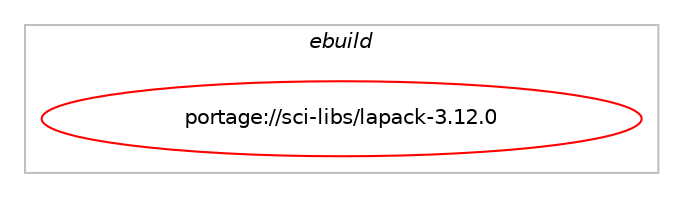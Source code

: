 digraph prolog {

# *************
# Graph options
# *************

newrank=true;
concentrate=true;
compound=true;
graph [rankdir=LR,fontname=Helvetica,fontsize=10,ranksep=1.5];#, ranksep=2.5, nodesep=0.2];
edge  [arrowhead=vee];
node  [fontname=Helvetica,fontsize=10];

# **********
# The ebuild
# **********

subgraph cluster_leftcol {
color=gray;
label=<<i>ebuild</i>>;
id [label="portage://sci-libs/lapack-3.12.0", color=red, width=4, href="../sci-libs/lapack-3.12.0.svg"];
}

# ****************
# The dependencies
# ****************

subgraph cluster_midcol {
color=gray;
label=<<i>dependencies</i>>;
subgraph cluster_compile {
fillcolor="#eeeeee";
style=filled;
label=<<i>compile</i>>;
# *** BEGIN UNKNOWN DEPENDENCY TYPE (TODO) ***
# id -> equal(use_conditional_group(positive,doc,portage://sci-libs/lapack-3.12.0,[package_dependency(portage://sci-libs/lapack-3.12.0,install,no,app-doc,blas-docs,none,[,,],[],[])]))
# *** END UNKNOWN DEPENDENCY TYPE (TODO) ***

# *** BEGIN UNKNOWN DEPENDENCY TYPE (TODO) ***
# id -> equal(use_conditional_group(positive,eselect-ldso,portage://sci-libs/lapack-3.12.0,[package_dependency(portage://sci-libs/lapack-3.12.0,install,no,app-eselect,eselect-blas,greaterequal,[0.2,,,0.2],[],[]),package_dependency(portage://sci-libs/lapack-3.12.0,install,no,app-eselect,eselect-lapack,greaterequal,[0.2,,,0.2],[],[])]))
# *** END UNKNOWN DEPENDENCY TYPE (TODO) ***

# *** BEGIN UNKNOWN DEPENDENCY TYPE (TODO) ***
# id -> equal(package_dependency(portage://sci-libs/lapack-3.12.0,install,no,virtual,fortran,none,[,,],[],[]))
# *** END UNKNOWN DEPENDENCY TYPE (TODO) ***

# *** BEGIN UNKNOWN DEPENDENCY TYPE (TODO) ***
# id -> equal(package_dependency(portage://sci-libs/lapack-3.12.0,install,weak,app-eselect,eselect-cblas,none,[,,],[],[]))
# *** END UNKNOWN DEPENDENCY TYPE (TODO) ***

}
subgraph cluster_compileandrun {
fillcolor="#eeeeee";
style=filled;
label=<<i>compile and run</i>>;
}
subgraph cluster_run {
fillcolor="#eeeeee";
style=filled;
label=<<i>run</i>>;
# *** BEGIN UNKNOWN DEPENDENCY TYPE (TODO) ***
# id -> equal(use_conditional_group(positive,doc,portage://sci-libs/lapack-3.12.0,[package_dependency(portage://sci-libs/lapack-3.12.0,run,no,app-doc,blas-docs,none,[,,],[],[])]))
# *** END UNKNOWN DEPENDENCY TYPE (TODO) ***

# *** BEGIN UNKNOWN DEPENDENCY TYPE (TODO) ***
# id -> equal(use_conditional_group(positive,eselect-ldso,portage://sci-libs/lapack-3.12.0,[package_dependency(portage://sci-libs/lapack-3.12.0,run,no,app-eselect,eselect-blas,greaterequal,[0.2,,,0.2],[],[]),package_dependency(portage://sci-libs/lapack-3.12.0,run,no,app-eselect,eselect-lapack,greaterequal,[0.2,,,0.2],[],[])]))
# *** END UNKNOWN DEPENDENCY TYPE (TODO) ***

# *** BEGIN UNKNOWN DEPENDENCY TYPE (TODO) ***
# id -> equal(package_dependency(portage://sci-libs/lapack-3.12.0,run,no,virtual,fortran,none,[,,],[],[]))
# *** END UNKNOWN DEPENDENCY TYPE (TODO) ***

# *** BEGIN UNKNOWN DEPENDENCY TYPE (TODO) ***
# id -> equal(package_dependency(portage://sci-libs/lapack-3.12.0,run,weak,app-eselect,eselect-cblas,none,[,,],[],[]))
# *** END UNKNOWN DEPENDENCY TYPE (TODO) ***

}
}

# **************
# The candidates
# **************

subgraph cluster_choices {
rank=same;
color=gray;
label=<<i>candidates</i>>;

}

}
